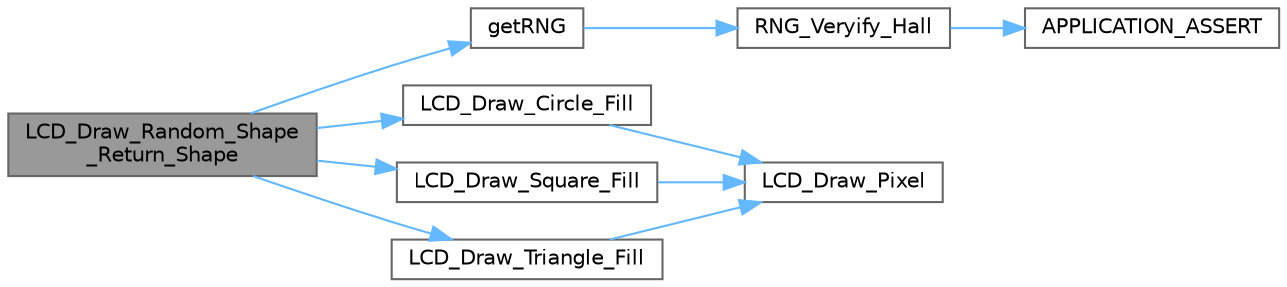 digraph "LCD_Draw_Random_Shape_Return_Shape"
{
 // LATEX_PDF_SIZE
  bgcolor="transparent";
  edge [fontname=Helvetica,fontsize=10,labelfontname=Helvetica,labelfontsize=10];
  node [fontname=Helvetica,fontsize=10,shape=box,height=0.2,width=0.4];
  rankdir="LR";
  Node1 [id="Node000001",label="LCD_Draw_Random_Shape\l_Return_Shape",height=0.2,width=0.4,color="gray40", fillcolor="grey60", style="filled", fontcolor="black",tooltip="Draws a random shape (circle, triangle, or square) on the screen and returns the shape type."];
  Node1 -> Node2 [id="edge1_Node000001_Node000002",color="steelblue1",style="solid",tooltip=" "];
  Node2 [id="Node000002",label="getRNG",height=0.2,width=0.4,color="grey40", fillcolor="white", style="filled",URL="$_r_n_g___driver_8c.html#aaf37a9c7260224d7c9a7646bbe293aea",tooltip="Generates and returns a random number."];
  Node2 -> Node3 [id="edge2_Node000002_Node000003",color="steelblue1",style="solid",tooltip=" "];
  Node3 [id="Node000003",label="RNG_Veryify_Hall",height=0.2,width=0.4,color="grey40", fillcolor="white", style="filled",URL="$_r_n_g___driver_8c.html#a32f7c5bab6ba6238a4e8b51bed0ff6bf",tooltip=" "];
  Node3 -> Node4 [id="edge3_Node000003_Node000004",color="steelblue1",style="solid",tooltip=" "];
  Node4 [id="Node000004",label="APPLICATION_ASSERT",height=0.2,width=0.4,color="grey40", fillcolor="white", style="filled",URL="$_error_handling_8c.html#a677a839c1cbb6a0011d1bb3288c230c4",tooltip="Asserts a condition in the application."];
  Node1 -> Node5 [id="edge4_Node000001_Node000005",color="steelblue1",style="solid",tooltip=" "];
  Node5 [id="Node000005",label="LCD_Draw_Circle_Fill",height=0.2,width=0.4,color="grey40", fillcolor="white", style="filled",URL="$_l_c_d___driver_8c.html#ad100093c753ae9ae5d6a5a193dd22b36",tooltip="Draws a filled circle on the screen."];
  Node5 -> Node6 [id="edge5_Node000005_Node000006",color="steelblue1",style="solid",tooltip=" "];
  Node6 [id="Node000006",label="LCD_Draw_Pixel",height=0.2,width=0.4,color="grey40", fillcolor="white", style="filled",URL="$_l_c_d___driver_8c.html#a1fcee343bead66e79958b5d243fcaabb",tooltip=" "];
  Node1 -> Node7 [id="edge6_Node000001_Node000007",color="steelblue1",style="solid",tooltip=" "];
  Node7 [id="Node000007",label="LCD_Draw_Square_Fill",height=0.2,width=0.4,color="grey40", fillcolor="white", style="filled",URL="$_l_c_d___driver_8c.html#a9de22188d14a9f98bfd6f139a2d24ed1",tooltip="Draws a filled square on the screen."];
  Node7 -> Node6 [id="edge7_Node000007_Node000006",color="steelblue1",style="solid",tooltip=" "];
  Node1 -> Node8 [id="edge8_Node000001_Node000008",color="steelblue1",style="solid",tooltip=" "];
  Node8 [id="Node000008",label="LCD_Draw_Triangle_Fill",height=0.2,width=0.4,color="grey40", fillcolor="white", style="filled",URL="$_l_c_d___driver_8c.html#a3ffcfea805c609a28d26408c947237dd",tooltip="Draws a filled triangle on the screen."];
  Node8 -> Node6 [id="edge9_Node000008_Node000006",color="steelblue1",style="solid",tooltip=" "];
}
